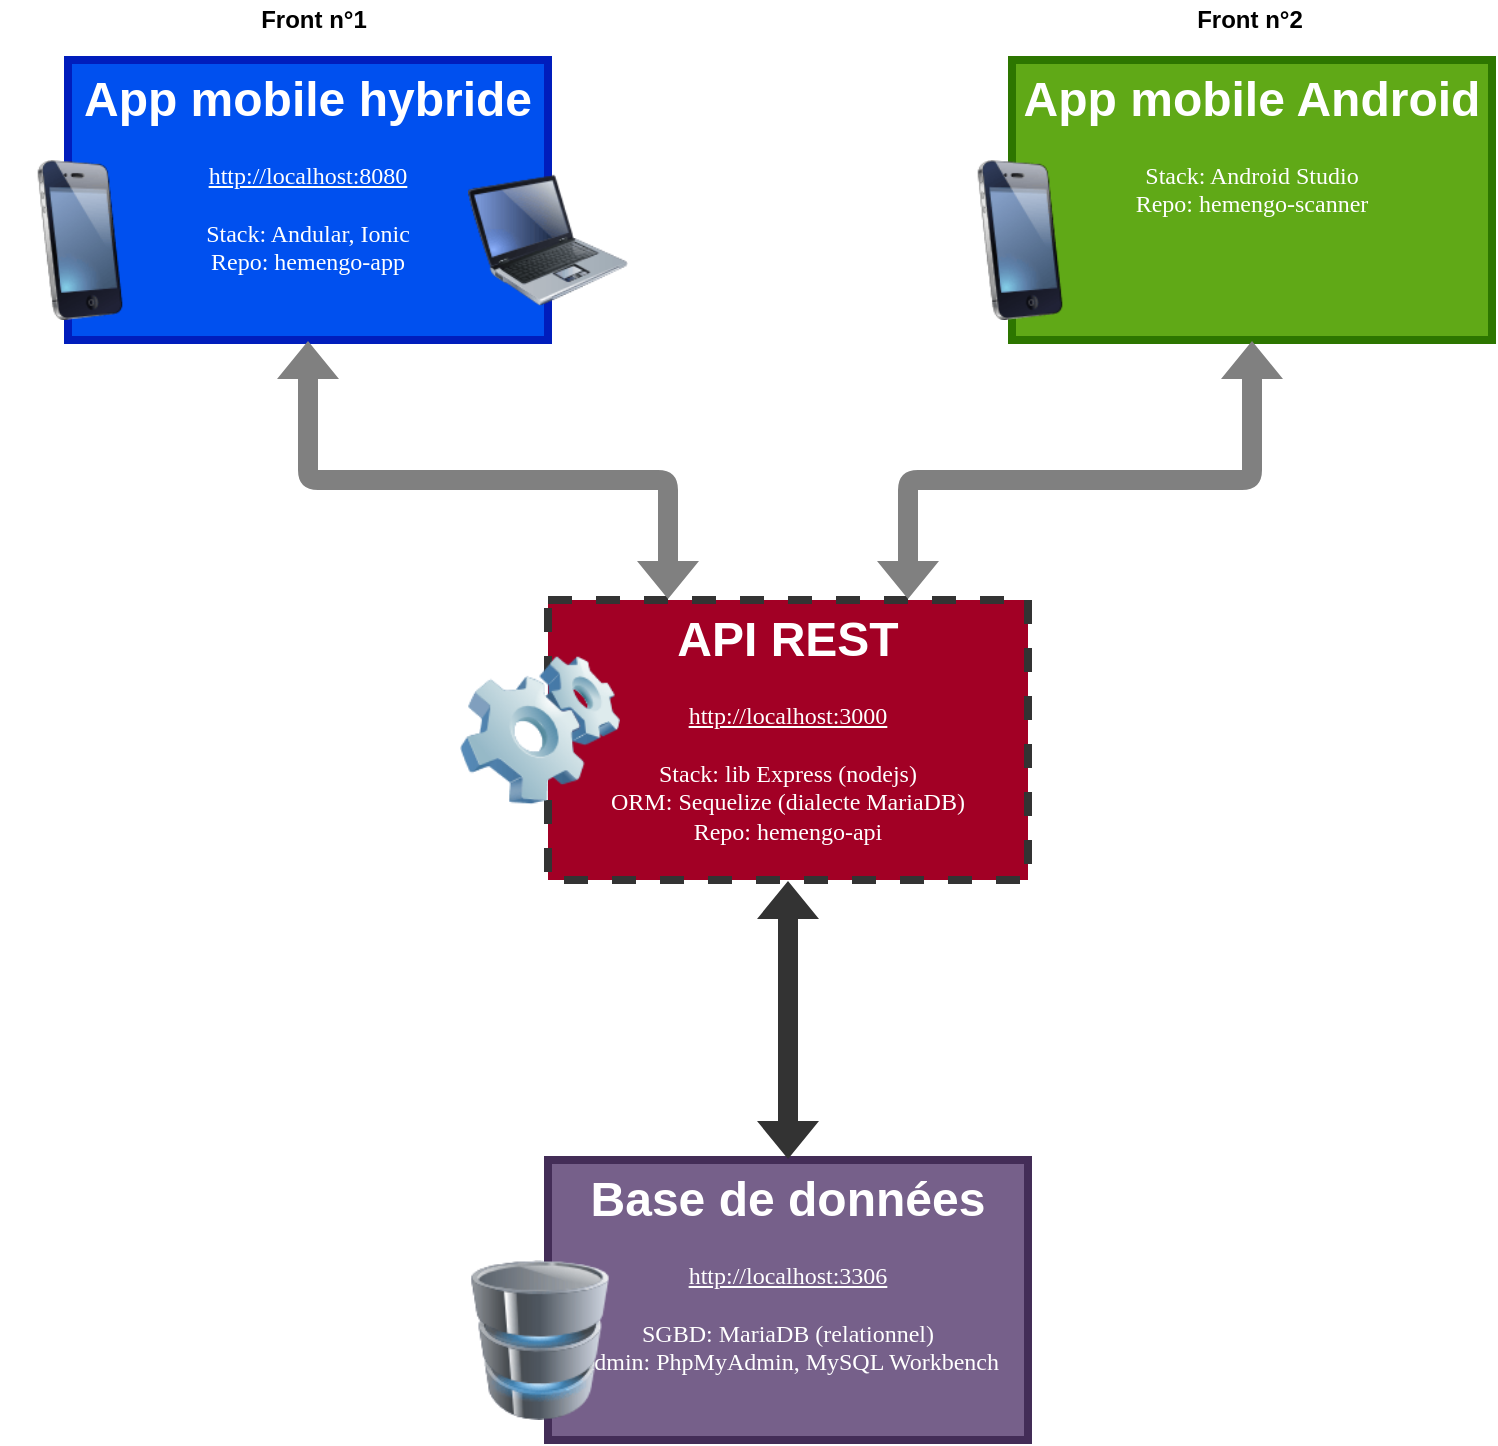 <mxfile version="14.1.8" type="device"><diagram id="gvDfHcwRV4cGjC9ayRxC" name="Page-1"><mxGraphModel dx="1463" dy="846" grid="1" gridSize="10" guides="1" tooltips="1" connect="1" arrows="1" fold="1" page="1" pageScale="1" pageWidth="827" pageHeight="1169" math="0" shadow="0"><root><mxCell id="0"/><mxCell id="1" parent="0"/><mxCell id="McAFZ2-__cGd2OBAvZC6-8" value="" style="group" vertex="1" connectable="0" parent="1"><mxGeometry x="240" y="520" width="284" height="140" as="geometry"/></mxCell><mxCell id="McAFZ2-__cGd2OBAvZC6-3" value="&lt;h1&gt;API REST&lt;/h1&gt;&lt;span style=&quot;font-family: &amp;#34;verdana&amp;#34;&quot;&gt;&lt;div&gt;&lt;span&gt;&lt;u&gt;http://localhost:3000&lt;/u&gt;&lt;/span&gt;&lt;/div&gt;&lt;/span&gt;&lt;font face=&quot;Verdana&quot;&gt;&lt;div&gt;&lt;br&gt;&lt;/div&gt;&lt;/font&gt;&lt;span style=&quot;font-family: &amp;#34;verdana&amp;#34;&quot;&gt;Stack: lib Express (nodejs)&lt;/span&gt;&lt;br&gt;&lt;span style=&quot;font-family: &amp;#34;verdana&amp;#34;&quot;&gt;&lt;div&gt;&lt;span&gt;ORM: Sequelize (dialecte MariaDB)&lt;/span&gt;&lt;/div&gt;&lt;div&gt;&lt;span&gt;Repo: hemengo-api&lt;/span&gt;&lt;/div&gt;&lt;/span&gt;" style="text;html=1;spacing=5;spacingTop=-20;whiteSpace=wrap;overflow=hidden;rounded=0;strokeWidth=4;fillColor=#a20025;fontColor=#ffffff;align=center;strokeColor=#333333;dashed=1;" vertex="1" parent="McAFZ2-__cGd2OBAvZC6-8"><mxGeometry x="44" width="240" height="140" as="geometry"/></mxCell><mxCell id="McAFZ2-__cGd2OBAvZC6-5" value="" style="image;html=1;image=img/lib/clip_art/computers/Software_128x128.png;strokeColor=#666666;strokeWidth=4;" vertex="1" parent="McAFZ2-__cGd2OBAvZC6-8"><mxGeometry y="25" width="80" height="80" as="geometry"/></mxCell><mxCell id="McAFZ2-__cGd2OBAvZC6-9" value="" style="group" vertex="1" connectable="0" parent="1"><mxGeometry x="240" y="800" width="284" height="140" as="geometry"/></mxCell><mxCell id="McAFZ2-__cGd2OBAvZC6-7" value="&lt;h1&gt;Base de données&lt;/h1&gt;&lt;span style=&quot;font-family: &amp;#34;verdana&amp;#34;&quot;&gt;&lt;div&gt;&lt;span&gt;&lt;u&gt;http://localhost:3306&lt;/u&gt;&lt;/span&gt;&lt;/div&gt;&lt;/span&gt;&lt;font face=&quot;Verdana&quot;&gt;&lt;div&gt;&lt;br&gt;&lt;/div&gt;&lt;/font&gt;&lt;font face=&quot;verdana&quot;&gt;SGBD: MariaDB (relationnel)&lt;br&gt;Admin: PhpMyAdmin, MySQL Workbench&lt;br&gt;&lt;/font&gt;" style="text;html=1;spacing=5;spacingTop=-20;whiteSpace=wrap;overflow=hidden;rounded=0;strokeWidth=4;fillColor=#76608a;fontColor=#ffffff;strokeColor=#432D57;align=center;" vertex="1" parent="McAFZ2-__cGd2OBAvZC6-9"><mxGeometry x="44" width="240" height="140" as="geometry"/></mxCell><mxCell id="McAFZ2-__cGd2OBAvZC6-4" value="" style="image;html=1;image=img/lib/clip_art/computers/Database_128x128.png;strokeColor=#666666;strokeWidth=4;" vertex="1" parent="McAFZ2-__cGd2OBAvZC6-9"><mxGeometry y="50" width="80" height="80" as="geometry"/></mxCell><mxCell id="McAFZ2-__cGd2OBAvZC6-18" value="" style="group" vertex="1" connectable="0" parent="1"><mxGeometry x="480" y="250" width="276" height="140" as="geometry"/></mxCell><mxCell id="McAFZ2-__cGd2OBAvZC6-15" value="&lt;h1&gt;App mobile Android&lt;/h1&gt;&lt;span style=&quot;font-family: &amp;#34;verdana&amp;#34;&quot;&gt;Stack: Android Studio&lt;br&gt;&lt;/span&gt;&lt;span style=&quot;font-family: &amp;#34;verdana&amp;#34;&quot;&gt;Repo: hemengo-scanner&lt;br&gt;&lt;/span&gt;" style="text;html=1;spacing=5;spacingTop=-20;whiteSpace=wrap;overflow=hidden;rounded=0;strokeWidth=4;fillColor=#60a917;fontColor=#ffffff;strokeColor=#2D7600;align=center;" vertex="1" parent="McAFZ2-__cGd2OBAvZC6-18"><mxGeometry x="36" width="240" height="140" as="geometry"/></mxCell><mxCell id="McAFZ2-__cGd2OBAvZC6-16" value="" style="image;html=1;image=img/lib/clip_art/telecommunication/iPhone_128x128.png;strokeColor=#666666;strokeWidth=4;" vertex="1" parent="McAFZ2-__cGd2OBAvZC6-18"><mxGeometry y="50" width="80" height="80" as="geometry"/></mxCell><mxCell id="McAFZ2-__cGd2OBAvZC6-19" value="" style="group" vertex="1" connectable="0" parent="1"><mxGeometry x="10" y="250" width="314" height="140" as="geometry"/></mxCell><mxCell id="McAFZ2-__cGd2OBAvZC6-11" value="&lt;h1&gt;App mobile hybride&lt;/h1&gt;&lt;span style=&quot;font-family: &amp;#34;verdana&amp;#34;&quot;&gt;&lt;div&gt;&lt;span&gt;&lt;u&gt;http://localhost:8080&lt;/u&gt;&lt;/span&gt;&lt;/div&gt;&lt;/span&gt;&lt;font face=&quot;Verdana&quot;&gt;&lt;div&gt;&lt;br&gt;&lt;/div&gt;&lt;/font&gt;&lt;span style=&quot;font-family: &amp;#34;verdana&amp;#34;&quot;&gt;Stack: Andular, Ionic&lt;br&gt;&lt;/span&gt;&lt;span style=&quot;font-family: &amp;#34;verdana&amp;#34;&quot;&gt;Repo: hemengo-app&lt;br&gt;&lt;/span&gt;" style="text;html=1;spacing=5;spacingTop=-20;whiteSpace=wrap;overflow=hidden;rounded=0;strokeWidth=4;fillColor=#0050ef;fontColor=#ffffff;strokeColor=#001DBC;align=center;" vertex="1" parent="McAFZ2-__cGd2OBAvZC6-19"><mxGeometry x="34" width="240" height="140" as="geometry"/></mxCell><mxCell id="McAFZ2-__cGd2OBAvZC6-13" value="" style="image;html=1;image=img/lib/clip_art/telecommunication/iPhone_128x128.png;strokeColor=#666666;strokeWidth=4;" vertex="1" parent="McAFZ2-__cGd2OBAvZC6-19"><mxGeometry y="50" width="80" height="80" as="geometry"/></mxCell><mxCell id="McAFZ2-__cGd2OBAvZC6-14" value="" style="image;html=1;image=img/lib/clip_art/computers/Laptop_128x128.png;strokeColor=#666666;strokeWidth=4;" vertex="1" parent="McAFZ2-__cGd2OBAvZC6-19"><mxGeometry x="234" y="50" width="80" height="80" as="geometry"/></mxCell><mxCell id="McAFZ2-__cGd2OBAvZC6-20" value="" style="shape=flexArrow;endArrow=classic;startArrow=classic;html=1;exitX=0.5;exitY=0;exitDx=0;exitDy=0;entryX=0.5;entryY=1;entryDx=0;entryDy=0;strokeColor=none;fillColor=#333333;" edge="1" parent="1" source="McAFZ2-__cGd2OBAvZC6-7" target="McAFZ2-__cGd2OBAvZC6-3"><mxGeometry width="50" height="50" relative="1" as="geometry"><mxPoint x="400" y="770" as="sourcePoint"/><mxPoint x="400" y="660" as="targetPoint"/></mxGeometry></mxCell><mxCell id="McAFZ2-__cGd2OBAvZC6-21" value="" style="shape=flexArrow;endArrow=classic;startArrow=classic;html=1;entryX=0.5;entryY=1;entryDx=0;entryDy=0;exitX=0.25;exitY=0;exitDx=0;exitDy=0;strokeColor=none;fillColor=#808080;" edge="1" parent="1" source="McAFZ2-__cGd2OBAvZC6-3" target="McAFZ2-__cGd2OBAvZC6-11"><mxGeometry width="50" height="50" relative="1" as="geometry"><mxPoint x="140" y="480" as="sourcePoint"/><mxPoint x="190" y="430" as="targetPoint"/><Array as="points"><mxPoint x="344" y="460"/><mxPoint x="164" y="460"/></Array></mxGeometry></mxCell><mxCell id="McAFZ2-__cGd2OBAvZC6-22" value="" style="shape=flexArrow;endArrow=classic;startArrow=classic;html=1;entryX=0.5;entryY=1;entryDx=0;entryDy=0;exitX=0.75;exitY=0;exitDx=0;exitDy=0;strokeColor=none;fillColor=#808080;" edge="1" parent="1" source="McAFZ2-__cGd2OBAvZC6-3" target="McAFZ2-__cGd2OBAvZC6-15"><mxGeometry width="50" height="50" relative="1" as="geometry"><mxPoint x="140" y="550" as="sourcePoint"/><mxPoint x="190" y="500" as="targetPoint"/><Array as="points"><mxPoint x="464" y="460"/><mxPoint x="636" y="460"/></Array></mxGeometry></mxCell><mxCell id="McAFZ2-__cGd2OBAvZC6-23" value="&lt;b&gt;Front n°1&lt;/b&gt;" style="text;html=1;strokeColor=none;fillColor=none;align=center;verticalAlign=middle;whiteSpace=wrap;rounded=0;dashed=1;" vertex="1" parent="1"><mxGeometry x="132" y="220" width="70" height="20" as="geometry"/></mxCell><mxCell id="McAFZ2-__cGd2OBAvZC6-24" value="&lt;b&gt;Front n°2&lt;/b&gt;" style="text;html=1;strokeColor=none;fillColor=none;align=center;verticalAlign=middle;whiteSpace=wrap;rounded=0;dashed=1;" vertex="1" parent="1"><mxGeometry x="600" y="220" width="70" height="20" as="geometry"/></mxCell></root></mxGraphModel></diagram></mxfile>